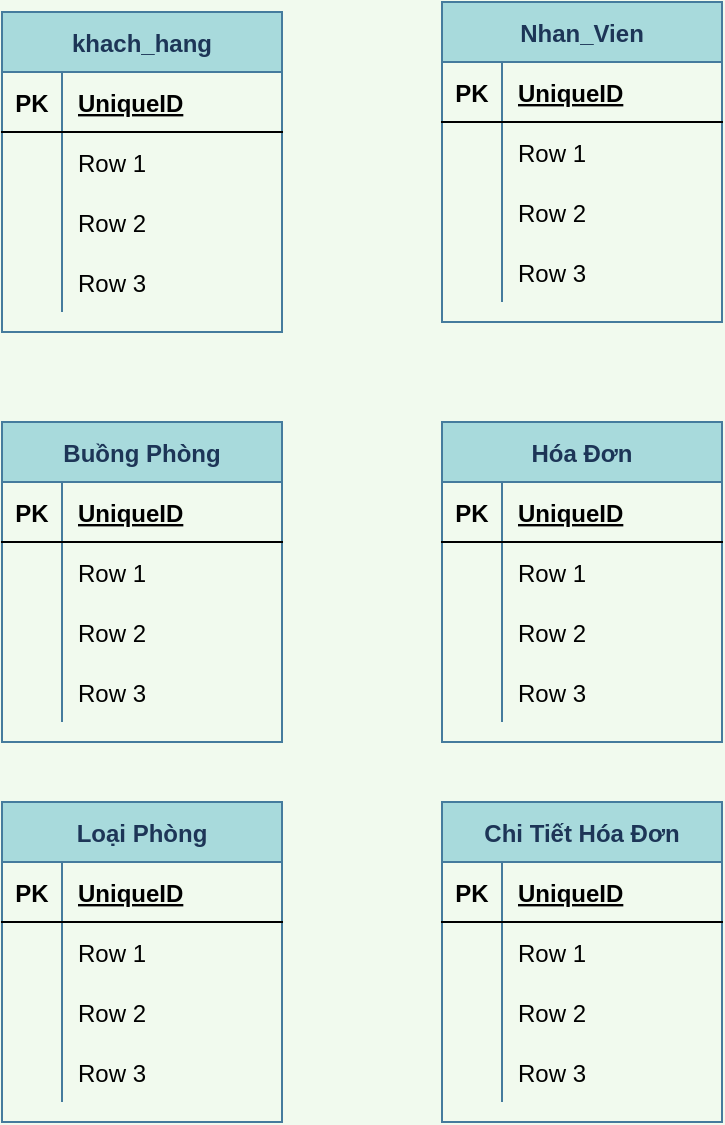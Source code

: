 <mxfile version="14.1.3" type="github">
  <diagram id="ZVVWfZMViWKJLwM7EidN" name="Page-1">
    <mxGraphModel dx="1422" dy="804" grid="1" gridSize="10" guides="1" tooltips="1" connect="1" arrows="1" fold="1" page="1" pageScale="1" pageWidth="827" pageHeight="1169" background="#F1FAEE" math="0" shadow="0">
      <root>
        <mxCell id="0" />
        <mxCell id="1" parent="0" />
        <mxCell id="YB05C7Pb-uXemA97MWsQ-56" value="khach_hang" style="shape=table;startSize=30;container=1;collapsible=1;childLayout=tableLayout;fixedRows=1;rowLines=0;fontStyle=1;align=center;resizeLast=1;strokeColor=#457B9D;fillColor=#A8DADC;fontColor=#1D3557;" vertex="1" parent="1">
          <mxGeometry x="170" y="135" width="140" height="160" as="geometry" />
        </mxCell>
        <mxCell id="YB05C7Pb-uXemA97MWsQ-57" value="" style="shape=partialRectangle;collapsible=0;dropTarget=0;pointerEvents=0;fillColor=none;top=0;left=0;bottom=1;right=0;points=[[0,0.5],[1,0.5]];portConstraint=eastwest;" vertex="1" parent="YB05C7Pb-uXemA97MWsQ-56">
          <mxGeometry y="30" width="140" height="30" as="geometry" />
        </mxCell>
        <mxCell id="YB05C7Pb-uXemA97MWsQ-58" value="PK" style="shape=partialRectangle;connectable=0;fillColor=none;top=0;left=0;bottom=0;right=0;fontStyle=1;overflow=hidden;" vertex="1" parent="YB05C7Pb-uXemA97MWsQ-57">
          <mxGeometry width="30" height="30" as="geometry" />
        </mxCell>
        <mxCell id="YB05C7Pb-uXemA97MWsQ-59" value="UniqueID" style="shape=partialRectangle;connectable=0;fillColor=none;top=0;left=0;bottom=0;right=0;align=left;spacingLeft=6;fontStyle=5;overflow=hidden;" vertex="1" parent="YB05C7Pb-uXemA97MWsQ-57">
          <mxGeometry x="30" width="110" height="30" as="geometry" />
        </mxCell>
        <mxCell id="YB05C7Pb-uXemA97MWsQ-60" value="" style="shape=partialRectangle;collapsible=0;dropTarget=0;pointerEvents=0;fillColor=none;top=0;left=0;bottom=0;right=0;points=[[0,0.5],[1,0.5]];portConstraint=eastwest;" vertex="1" parent="YB05C7Pb-uXemA97MWsQ-56">
          <mxGeometry y="60" width="140" height="30" as="geometry" />
        </mxCell>
        <mxCell id="YB05C7Pb-uXemA97MWsQ-61" value="" style="shape=partialRectangle;connectable=0;fillColor=none;top=0;left=0;bottom=0;right=0;editable=1;overflow=hidden;" vertex="1" parent="YB05C7Pb-uXemA97MWsQ-60">
          <mxGeometry width="30" height="30" as="geometry" />
        </mxCell>
        <mxCell id="YB05C7Pb-uXemA97MWsQ-62" value="Row 1" style="shape=partialRectangle;connectable=0;fillColor=none;top=0;left=0;bottom=0;right=0;align=left;spacingLeft=6;overflow=hidden;" vertex="1" parent="YB05C7Pb-uXemA97MWsQ-60">
          <mxGeometry x="30" width="110" height="30" as="geometry" />
        </mxCell>
        <mxCell id="YB05C7Pb-uXemA97MWsQ-63" value="" style="shape=partialRectangle;collapsible=0;dropTarget=0;pointerEvents=0;fillColor=none;top=0;left=0;bottom=0;right=0;points=[[0,0.5],[1,0.5]];portConstraint=eastwest;" vertex="1" parent="YB05C7Pb-uXemA97MWsQ-56">
          <mxGeometry y="90" width="140" height="30" as="geometry" />
        </mxCell>
        <mxCell id="YB05C7Pb-uXemA97MWsQ-64" value="" style="shape=partialRectangle;connectable=0;fillColor=none;top=0;left=0;bottom=0;right=0;editable=1;overflow=hidden;" vertex="1" parent="YB05C7Pb-uXemA97MWsQ-63">
          <mxGeometry width="30" height="30" as="geometry" />
        </mxCell>
        <mxCell id="YB05C7Pb-uXemA97MWsQ-65" value="Row 2" style="shape=partialRectangle;connectable=0;fillColor=none;top=0;left=0;bottom=0;right=0;align=left;spacingLeft=6;overflow=hidden;" vertex="1" parent="YB05C7Pb-uXemA97MWsQ-63">
          <mxGeometry x="30" width="110" height="30" as="geometry" />
        </mxCell>
        <mxCell id="YB05C7Pb-uXemA97MWsQ-66" value="" style="shape=partialRectangle;collapsible=0;dropTarget=0;pointerEvents=0;fillColor=none;top=0;left=0;bottom=0;right=0;points=[[0,0.5],[1,0.5]];portConstraint=eastwest;" vertex="1" parent="YB05C7Pb-uXemA97MWsQ-56">
          <mxGeometry y="120" width="140" height="30" as="geometry" />
        </mxCell>
        <mxCell id="YB05C7Pb-uXemA97MWsQ-67" value="" style="shape=partialRectangle;connectable=0;fillColor=none;top=0;left=0;bottom=0;right=0;editable=1;overflow=hidden;" vertex="1" parent="YB05C7Pb-uXemA97MWsQ-66">
          <mxGeometry width="30" height="30" as="geometry" />
        </mxCell>
        <mxCell id="YB05C7Pb-uXemA97MWsQ-68" value="Row 3" style="shape=partialRectangle;connectable=0;fillColor=none;top=0;left=0;bottom=0;right=0;align=left;spacingLeft=6;overflow=hidden;" vertex="1" parent="YB05C7Pb-uXemA97MWsQ-66">
          <mxGeometry x="30" width="110" height="30" as="geometry" />
        </mxCell>
        <mxCell id="YB05C7Pb-uXemA97MWsQ-69" value="Nhan_Vien" style="shape=table;startSize=30;container=1;collapsible=1;childLayout=tableLayout;fixedRows=1;rowLines=0;fontStyle=1;align=center;resizeLast=1;strokeColor=#457B9D;fillColor=#A8DADC;fontColor=#1D3557;" vertex="1" parent="1">
          <mxGeometry x="390" y="130" width="140" height="160" as="geometry" />
        </mxCell>
        <mxCell id="YB05C7Pb-uXemA97MWsQ-70" value="" style="shape=partialRectangle;collapsible=0;dropTarget=0;pointerEvents=0;fillColor=none;top=0;left=0;bottom=1;right=0;points=[[0,0.5],[1,0.5]];portConstraint=eastwest;" vertex="1" parent="YB05C7Pb-uXemA97MWsQ-69">
          <mxGeometry y="30" width="140" height="30" as="geometry" />
        </mxCell>
        <mxCell id="YB05C7Pb-uXemA97MWsQ-71" value="PK" style="shape=partialRectangle;connectable=0;fillColor=none;top=0;left=0;bottom=0;right=0;fontStyle=1;overflow=hidden;" vertex="1" parent="YB05C7Pb-uXemA97MWsQ-70">
          <mxGeometry width="30" height="30" as="geometry" />
        </mxCell>
        <mxCell id="YB05C7Pb-uXemA97MWsQ-72" value="UniqueID" style="shape=partialRectangle;connectable=0;fillColor=none;top=0;left=0;bottom=0;right=0;align=left;spacingLeft=6;fontStyle=5;overflow=hidden;" vertex="1" parent="YB05C7Pb-uXemA97MWsQ-70">
          <mxGeometry x="30" width="110" height="30" as="geometry" />
        </mxCell>
        <mxCell id="YB05C7Pb-uXemA97MWsQ-73" value="" style="shape=partialRectangle;collapsible=0;dropTarget=0;pointerEvents=0;fillColor=none;top=0;left=0;bottom=0;right=0;points=[[0,0.5],[1,0.5]];portConstraint=eastwest;" vertex="1" parent="YB05C7Pb-uXemA97MWsQ-69">
          <mxGeometry y="60" width="140" height="30" as="geometry" />
        </mxCell>
        <mxCell id="YB05C7Pb-uXemA97MWsQ-74" value="" style="shape=partialRectangle;connectable=0;fillColor=none;top=0;left=0;bottom=0;right=0;editable=1;overflow=hidden;" vertex="1" parent="YB05C7Pb-uXemA97MWsQ-73">
          <mxGeometry width="30" height="30" as="geometry" />
        </mxCell>
        <mxCell id="YB05C7Pb-uXemA97MWsQ-75" value="Row 1" style="shape=partialRectangle;connectable=0;fillColor=none;top=0;left=0;bottom=0;right=0;align=left;spacingLeft=6;overflow=hidden;" vertex="1" parent="YB05C7Pb-uXemA97MWsQ-73">
          <mxGeometry x="30" width="110" height="30" as="geometry" />
        </mxCell>
        <mxCell id="YB05C7Pb-uXemA97MWsQ-76" value="" style="shape=partialRectangle;collapsible=0;dropTarget=0;pointerEvents=0;fillColor=none;top=0;left=0;bottom=0;right=0;points=[[0,0.5],[1,0.5]];portConstraint=eastwest;" vertex="1" parent="YB05C7Pb-uXemA97MWsQ-69">
          <mxGeometry y="90" width="140" height="30" as="geometry" />
        </mxCell>
        <mxCell id="YB05C7Pb-uXemA97MWsQ-77" value="" style="shape=partialRectangle;connectable=0;fillColor=none;top=0;left=0;bottom=0;right=0;editable=1;overflow=hidden;" vertex="1" parent="YB05C7Pb-uXemA97MWsQ-76">
          <mxGeometry width="30" height="30" as="geometry" />
        </mxCell>
        <mxCell id="YB05C7Pb-uXemA97MWsQ-78" value="Row 2" style="shape=partialRectangle;connectable=0;fillColor=none;top=0;left=0;bottom=0;right=0;align=left;spacingLeft=6;overflow=hidden;" vertex="1" parent="YB05C7Pb-uXemA97MWsQ-76">
          <mxGeometry x="30" width="110" height="30" as="geometry" />
        </mxCell>
        <mxCell id="YB05C7Pb-uXemA97MWsQ-79" value="" style="shape=partialRectangle;collapsible=0;dropTarget=0;pointerEvents=0;fillColor=none;top=0;left=0;bottom=0;right=0;points=[[0,0.5],[1,0.5]];portConstraint=eastwest;" vertex="1" parent="YB05C7Pb-uXemA97MWsQ-69">
          <mxGeometry y="120" width="140" height="30" as="geometry" />
        </mxCell>
        <mxCell id="YB05C7Pb-uXemA97MWsQ-80" value="" style="shape=partialRectangle;connectable=0;fillColor=none;top=0;left=0;bottom=0;right=0;editable=1;overflow=hidden;" vertex="1" parent="YB05C7Pb-uXemA97MWsQ-79">
          <mxGeometry width="30" height="30" as="geometry" />
        </mxCell>
        <mxCell id="YB05C7Pb-uXemA97MWsQ-81" value="Row 3" style="shape=partialRectangle;connectable=0;fillColor=none;top=0;left=0;bottom=0;right=0;align=left;spacingLeft=6;overflow=hidden;" vertex="1" parent="YB05C7Pb-uXemA97MWsQ-79">
          <mxGeometry x="30" width="110" height="30" as="geometry" />
        </mxCell>
        <mxCell id="YB05C7Pb-uXemA97MWsQ-82" value="Buồng Phòng" style="shape=table;startSize=30;container=1;collapsible=1;childLayout=tableLayout;fixedRows=1;rowLines=0;fontStyle=1;align=center;resizeLast=1;strokeColor=#457B9D;fillColor=#A8DADC;fontColor=#1D3557;" vertex="1" parent="1">
          <mxGeometry x="170" y="340" width="140" height="160" as="geometry" />
        </mxCell>
        <mxCell id="YB05C7Pb-uXemA97MWsQ-83" value="" style="shape=partialRectangle;collapsible=0;dropTarget=0;pointerEvents=0;fillColor=none;top=0;left=0;bottom=1;right=0;points=[[0,0.5],[1,0.5]];portConstraint=eastwest;" vertex="1" parent="YB05C7Pb-uXemA97MWsQ-82">
          <mxGeometry y="30" width="140" height="30" as="geometry" />
        </mxCell>
        <mxCell id="YB05C7Pb-uXemA97MWsQ-84" value="PK" style="shape=partialRectangle;connectable=0;fillColor=none;top=0;left=0;bottom=0;right=0;fontStyle=1;overflow=hidden;" vertex="1" parent="YB05C7Pb-uXemA97MWsQ-83">
          <mxGeometry width="30" height="30" as="geometry" />
        </mxCell>
        <mxCell id="YB05C7Pb-uXemA97MWsQ-85" value="UniqueID" style="shape=partialRectangle;connectable=0;fillColor=none;top=0;left=0;bottom=0;right=0;align=left;spacingLeft=6;fontStyle=5;overflow=hidden;" vertex="1" parent="YB05C7Pb-uXemA97MWsQ-83">
          <mxGeometry x="30" width="110" height="30" as="geometry" />
        </mxCell>
        <mxCell id="YB05C7Pb-uXemA97MWsQ-86" value="" style="shape=partialRectangle;collapsible=0;dropTarget=0;pointerEvents=0;fillColor=none;top=0;left=0;bottom=0;right=0;points=[[0,0.5],[1,0.5]];portConstraint=eastwest;" vertex="1" parent="YB05C7Pb-uXemA97MWsQ-82">
          <mxGeometry y="60" width="140" height="30" as="geometry" />
        </mxCell>
        <mxCell id="YB05C7Pb-uXemA97MWsQ-87" value="" style="shape=partialRectangle;connectable=0;fillColor=none;top=0;left=0;bottom=0;right=0;editable=1;overflow=hidden;" vertex="1" parent="YB05C7Pb-uXemA97MWsQ-86">
          <mxGeometry width="30" height="30" as="geometry" />
        </mxCell>
        <mxCell id="YB05C7Pb-uXemA97MWsQ-88" value="Row 1" style="shape=partialRectangle;connectable=0;fillColor=none;top=0;left=0;bottom=0;right=0;align=left;spacingLeft=6;overflow=hidden;" vertex="1" parent="YB05C7Pb-uXemA97MWsQ-86">
          <mxGeometry x="30" width="110" height="30" as="geometry" />
        </mxCell>
        <mxCell id="YB05C7Pb-uXemA97MWsQ-89" value="" style="shape=partialRectangle;collapsible=0;dropTarget=0;pointerEvents=0;fillColor=none;top=0;left=0;bottom=0;right=0;points=[[0,0.5],[1,0.5]];portConstraint=eastwest;" vertex="1" parent="YB05C7Pb-uXemA97MWsQ-82">
          <mxGeometry y="90" width="140" height="30" as="geometry" />
        </mxCell>
        <mxCell id="YB05C7Pb-uXemA97MWsQ-90" value="" style="shape=partialRectangle;connectable=0;fillColor=none;top=0;left=0;bottom=0;right=0;editable=1;overflow=hidden;" vertex="1" parent="YB05C7Pb-uXemA97MWsQ-89">
          <mxGeometry width="30" height="30" as="geometry" />
        </mxCell>
        <mxCell id="YB05C7Pb-uXemA97MWsQ-91" value="Row 2" style="shape=partialRectangle;connectable=0;fillColor=none;top=0;left=0;bottom=0;right=0;align=left;spacingLeft=6;overflow=hidden;" vertex="1" parent="YB05C7Pb-uXemA97MWsQ-89">
          <mxGeometry x="30" width="110" height="30" as="geometry" />
        </mxCell>
        <mxCell id="YB05C7Pb-uXemA97MWsQ-92" value="" style="shape=partialRectangle;collapsible=0;dropTarget=0;pointerEvents=0;fillColor=none;top=0;left=0;bottom=0;right=0;points=[[0,0.5],[1,0.5]];portConstraint=eastwest;" vertex="1" parent="YB05C7Pb-uXemA97MWsQ-82">
          <mxGeometry y="120" width="140" height="30" as="geometry" />
        </mxCell>
        <mxCell id="YB05C7Pb-uXemA97MWsQ-93" value="" style="shape=partialRectangle;connectable=0;fillColor=none;top=0;left=0;bottom=0;right=0;editable=1;overflow=hidden;" vertex="1" parent="YB05C7Pb-uXemA97MWsQ-92">
          <mxGeometry width="30" height="30" as="geometry" />
        </mxCell>
        <mxCell id="YB05C7Pb-uXemA97MWsQ-94" value="Row 3" style="shape=partialRectangle;connectable=0;fillColor=none;top=0;left=0;bottom=0;right=0;align=left;spacingLeft=6;overflow=hidden;" vertex="1" parent="YB05C7Pb-uXemA97MWsQ-92">
          <mxGeometry x="30" width="110" height="30" as="geometry" />
        </mxCell>
        <mxCell id="YB05C7Pb-uXemA97MWsQ-95" value="Hóa Đơn" style="shape=table;startSize=30;container=1;collapsible=1;childLayout=tableLayout;fixedRows=1;rowLines=0;fontStyle=1;align=center;resizeLast=1;strokeColor=#457B9D;fillColor=#A8DADC;fontColor=#1D3557;" vertex="1" parent="1">
          <mxGeometry x="390" y="340" width="140" height="160" as="geometry" />
        </mxCell>
        <mxCell id="YB05C7Pb-uXemA97MWsQ-96" value="" style="shape=partialRectangle;collapsible=0;dropTarget=0;pointerEvents=0;fillColor=none;top=0;left=0;bottom=1;right=0;points=[[0,0.5],[1,0.5]];portConstraint=eastwest;" vertex="1" parent="YB05C7Pb-uXemA97MWsQ-95">
          <mxGeometry y="30" width="140" height="30" as="geometry" />
        </mxCell>
        <mxCell id="YB05C7Pb-uXemA97MWsQ-97" value="PK" style="shape=partialRectangle;connectable=0;fillColor=none;top=0;left=0;bottom=0;right=0;fontStyle=1;overflow=hidden;" vertex="1" parent="YB05C7Pb-uXemA97MWsQ-96">
          <mxGeometry width="30" height="30" as="geometry" />
        </mxCell>
        <mxCell id="YB05C7Pb-uXemA97MWsQ-98" value="UniqueID" style="shape=partialRectangle;connectable=0;fillColor=none;top=0;left=0;bottom=0;right=0;align=left;spacingLeft=6;fontStyle=5;overflow=hidden;" vertex="1" parent="YB05C7Pb-uXemA97MWsQ-96">
          <mxGeometry x="30" width="110" height="30" as="geometry" />
        </mxCell>
        <mxCell id="YB05C7Pb-uXemA97MWsQ-99" value="" style="shape=partialRectangle;collapsible=0;dropTarget=0;pointerEvents=0;fillColor=none;top=0;left=0;bottom=0;right=0;points=[[0,0.5],[1,0.5]];portConstraint=eastwest;" vertex="1" parent="YB05C7Pb-uXemA97MWsQ-95">
          <mxGeometry y="60" width="140" height="30" as="geometry" />
        </mxCell>
        <mxCell id="YB05C7Pb-uXemA97MWsQ-100" value="" style="shape=partialRectangle;connectable=0;fillColor=none;top=0;left=0;bottom=0;right=0;editable=1;overflow=hidden;" vertex="1" parent="YB05C7Pb-uXemA97MWsQ-99">
          <mxGeometry width="30" height="30" as="geometry" />
        </mxCell>
        <mxCell id="YB05C7Pb-uXemA97MWsQ-101" value="Row 1" style="shape=partialRectangle;connectable=0;fillColor=none;top=0;left=0;bottom=0;right=0;align=left;spacingLeft=6;overflow=hidden;" vertex="1" parent="YB05C7Pb-uXemA97MWsQ-99">
          <mxGeometry x="30" width="110" height="30" as="geometry" />
        </mxCell>
        <mxCell id="YB05C7Pb-uXemA97MWsQ-102" value="" style="shape=partialRectangle;collapsible=0;dropTarget=0;pointerEvents=0;fillColor=none;top=0;left=0;bottom=0;right=0;points=[[0,0.5],[1,0.5]];portConstraint=eastwest;" vertex="1" parent="YB05C7Pb-uXemA97MWsQ-95">
          <mxGeometry y="90" width="140" height="30" as="geometry" />
        </mxCell>
        <mxCell id="YB05C7Pb-uXemA97MWsQ-103" value="" style="shape=partialRectangle;connectable=0;fillColor=none;top=0;left=0;bottom=0;right=0;editable=1;overflow=hidden;" vertex="1" parent="YB05C7Pb-uXemA97MWsQ-102">
          <mxGeometry width="30" height="30" as="geometry" />
        </mxCell>
        <mxCell id="YB05C7Pb-uXemA97MWsQ-104" value="Row 2" style="shape=partialRectangle;connectable=0;fillColor=none;top=0;left=0;bottom=0;right=0;align=left;spacingLeft=6;overflow=hidden;" vertex="1" parent="YB05C7Pb-uXemA97MWsQ-102">
          <mxGeometry x="30" width="110" height="30" as="geometry" />
        </mxCell>
        <mxCell id="YB05C7Pb-uXemA97MWsQ-105" value="" style="shape=partialRectangle;collapsible=0;dropTarget=0;pointerEvents=0;fillColor=none;top=0;left=0;bottom=0;right=0;points=[[0,0.5],[1,0.5]];portConstraint=eastwest;" vertex="1" parent="YB05C7Pb-uXemA97MWsQ-95">
          <mxGeometry y="120" width="140" height="30" as="geometry" />
        </mxCell>
        <mxCell id="YB05C7Pb-uXemA97MWsQ-106" value="" style="shape=partialRectangle;connectable=0;fillColor=none;top=0;left=0;bottom=0;right=0;editable=1;overflow=hidden;" vertex="1" parent="YB05C7Pb-uXemA97MWsQ-105">
          <mxGeometry width="30" height="30" as="geometry" />
        </mxCell>
        <mxCell id="YB05C7Pb-uXemA97MWsQ-107" value="Row 3" style="shape=partialRectangle;connectable=0;fillColor=none;top=0;left=0;bottom=0;right=0;align=left;spacingLeft=6;overflow=hidden;" vertex="1" parent="YB05C7Pb-uXemA97MWsQ-105">
          <mxGeometry x="30" width="110" height="30" as="geometry" />
        </mxCell>
        <mxCell id="YB05C7Pb-uXemA97MWsQ-108" value="Loại Phòng" style="shape=table;startSize=30;container=1;collapsible=1;childLayout=tableLayout;fixedRows=1;rowLines=0;fontStyle=1;align=center;resizeLast=1;strokeColor=#457B9D;fillColor=#A8DADC;fontColor=#1D3557;" vertex="1" parent="1">
          <mxGeometry x="170" y="530" width="140" height="160" as="geometry" />
        </mxCell>
        <mxCell id="YB05C7Pb-uXemA97MWsQ-109" value="" style="shape=partialRectangle;collapsible=0;dropTarget=0;pointerEvents=0;fillColor=none;top=0;left=0;bottom=1;right=0;points=[[0,0.5],[1,0.5]];portConstraint=eastwest;" vertex="1" parent="YB05C7Pb-uXemA97MWsQ-108">
          <mxGeometry y="30" width="140" height="30" as="geometry" />
        </mxCell>
        <mxCell id="YB05C7Pb-uXemA97MWsQ-110" value="PK" style="shape=partialRectangle;connectable=0;fillColor=none;top=0;left=0;bottom=0;right=0;fontStyle=1;overflow=hidden;" vertex="1" parent="YB05C7Pb-uXemA97MWsQ-109">
          <mxGeometry width="30" height="30" as="geometry" />
        </mxCell>
        <mxCell id="YB05C7Pb-uXemA97MWsQ-111" value="UniqueID" style="shape=partialRectangle;connectable=0;fillColor=none;top=0;left=0;bottom=0;right=0;align=left;spacingLeft=6;fontStyle=5;overflow=hidden;" vertex="1" parent="YB05C7Pb-uXemA97MWsQ-109">
          <mxGeometry x="30" width="110" height="30" as="geometry" />
        </mxCell>
        <mxCell id="YB05C7Pb-uXemA97MWsQ-112" value="" style="shape=partialRectangle;collapsible=0;dropTarget=0;pointerEvents=0;fillColor=none;top=0;left=0;bottom=0;right=0;points=[[0,0.5],[1,0.5]];portConstraint=eastwest;" vertex="1" parent="YB05C7Pb-uXemA97MWsQ-108">
          <mxGeometry y="60" width="140" height="30" as="geometry" />
        </mxCell>
        <mxCell id="YB05C7Pb-uXemA97MWsQ-113" value="" style="shape=partialRectangle;connectable=0;fillColor=none;top=0;left=0;bottom=0;right=0;editable=1;overflow=hidden;" vertex="1" parent="YB05C7Pb-uXemA97MWsQ-112">
          <mxGeometry width="30" height="30" as="geometry" />
        </mxCell>
        <mxCell id="YB05C7Pb-uXemA97MWsQ-114" value="Row 1" style="shape=partialRectangle;connectable=0;fillColor=none;top=0;left=0;bottom=0;right=0;align=left;spacingLeft=6;overflow=hidden;" vertex="1" parent="YB05C7Pb-uXemA97MWsQ-112">
          <mxGeometry x="30" width="110" height="30" as="geometry" />
        </mxCell>
        <mxCell id="YB05C7Pb-uXemA97MWsQ-115" value="" style="shape=partialRectangle;collapsible=0;dropTarget=0;pointerEvents=0;fillColor=none;top=0;left=0;bottom=0;right=0;points=[[0,0.5],[1,0.5]];portConstraint=eastwest;" vertex="1" parent="YB05C7Pb-uXemA97MWsQ-108">
          <mxGeometry y="90" width="140" height="30" as="geometry" />
        </mxCell>
        <mxCell id="YB05C7Pb-uXemA97MWsQ-116" value="" style="shape=partialRectangle;connectable=0;fillColor=none;top=0;left=0;bottom=0;right=0;editable=1;overflow=hidden;" vertex="1" parent="YB05C7Pb-uXemA97MWsQ-115">
          <mxGeometry width="30" height="30" as="geometry" />
        </mxCell>
        <mxCell id="YB05C7Pb-uXemA97MWsQ-117" value="Row 2" style="shape=partialRectangle;connectable=0;fillColor=none;top=0;left=0;bottom=0;right=0;align=left;spacingLeft=6;overflow=hidden;" vertex="1" parent="YB05C7Pb-uXemA97MWsQ-115">
          <mxGeometry x="30" width="110" height="30" as="geometry" />
        </mxCell>
        <mxCell id="YB05C7Pb-uXemA97MWsQ-118" value="" style="shape=partialRectangle;collapsible=0;dropTarget=0;pointerEvents=0;fillColor=none;top=0;left=0;bottom=0;right=0;points=[[0,0.5],[1,0.5]];portConstraint=eastwest;" vertex="1" parent="YB05C7Pb-uXemA97MWsQ-108">
          <mxGeometry y="120" width="140" height="30" as="geometry" />
        </mxCell>
        <mxCell id="YB05C7Pb-uXemA97MWsQ-119" value="" style="shape=partialRectangle;connectable=0;fillColor=none;top=0;left=0;bottom=0;right=0;editable=1;overflow=hidden;" vertex="1" parent="YB05C7Pb-uXemA97MWsQ-118">
          <mxGeometry width="30" height="30" as="geometry" />
        </mxCell>
        <mxCell id="YB05C7Pb-uXemA97MWsQ-120" value="Row 3" style="shape=partialRectangle;connectable=0;fillColor=none;top=0;left=0;bottom=0;right=0;align=left;spacingLeft=6;overflow=hidden;" vertex="1" parent="YB05C7Pb-uXemA97MWsQ-118">
          <mxGeometry x="30" width="110" height="30" as="geometry" />
        </mxCell>
        <mxCell id="YB05C7Pb-uXemA97MWsQ-121" value="Chi Tiết Hóa Đơn" style="shape=table;startSize=30;container=1;collapsible=1;childLayout=tableLayout;fixedRows=1;rowLines=0;fontStyle=1;align=center;resizeLast=1;strokeColor=#457B9D;fillColor=#A8DADC;fontColor=#1D3557;" vertex="1" parent="1">
          <mxGeometry x="390" y="530" width="140" height="160" as="geometry" />
        </mxCell>
        <mxCell id="YB05C7Pb-uXemA97MWsQ-122" value="" style="shape=partialRectangle;collapsible=0;dropTarget=0;pointerEvents=0;fillColor=none;top=0;left=0;bottom=1;right=0;points=[[0,0.5],[1,0.5]];portConstraint=eastwest;" vertex="1" parent="YB05C7Pb-uXemA97MWsQ-121">
          <mxGeometry y="30" width="140" height="30" as="geometry" />
        </mxCell>
        <mxCell id="YB05C7Pb-uXemA97MWsQ-123" value="PK" style="shape=partialRectangle;connectable=0;fillColor=none;top=0;left=0;bottom=0;right=0;fontStyle=1;overflow=hidden;" vertex="1" parent="YB05C7Pb-uXemA97MWsQ-122">
          <mxGeometry width="30" height="30" as="geometry" />
        </mxCell>
        <mxCell id="YB05C7Pb-uXemA97MWsQ-124" value="UniqueID" style="shape=partialRectangle;connectable=0;fillColor=none;top=0;left=0;bottom=0;right=0;align=left;spacingLeft=6;fontStyle=5;overflow=hidden;" vertex="1" parent="YB05C7Pb-uXemA97MWsQ-122">
          <mxGeometry x="30" width="110" height="30" as="geometry" />
        </mxCell>
        <mxCell id="YB05C7Pb-uXemA97MWsQ-125" value="" style="shape=partialRectangle;collapsible=0;dropTarget=0;pointerEvents=0;fillColor=none;top=0;left=0;bottom=0;right=0;points=[[0,0.5],[1,0.5]];portConstraint=eastwest;" vertex="1" parent="YB05C7Pb-uXemA97MWsQ-121">
          <mxGeometry y="60" width="140" height="30" as="geometry" />
        </mxCell>
        <mxCell id="YB05C7Pb-uXemA97MWsQ-126" value="" style="shape=partialRectangle;connectable=0;fillColor=none;top=0;left=0;bottom=0;right=0;editable=1;overflow=hidden;" vertex="1" parent="YB05C7Pb-uXemA97MWsQ-125">
          <mxGeometry width="30" height="30" as="geometry" />
        </mxCell>
        <mxCell id="YB05C7Pb-uXemA97MWsQ-127" value="Row 1" style="shape=partialRectangle;connectable=0;fillColor=none;top=0;left=0;bottom=0;right=0;align=left;spacingLeft=6;overflow=hidden;" vertex="1" parent="YB05C7Pb-uXemA97MWsQ-125">
          <mxGeometry x="30" width="110" height="30" as="geometry" />
        </mxCell>
        <mxCell id="YB05C7Pb-uXemA97MWsQ-128" value="" style="shape=partialRectangle;collapsible=0;dropTarget=0;pointerEvents=0;fillColor=none;top=0;left=0;bottom=0;right=0;points=[[0,0.5],[1,0.5]];portConstraint=eastwest;" vertex="1" parent="YB05C7Pb-uXemA97MWsQ-121">
          <mxGeometry y="90" width="140" height="30" as="geometry" />
        </mxCell>
        <mxCell id="YB05C7Pb-uXemA97MWsQ-129" value="" style="shape=partialRectangle;connectable=0;fillColor=none;top=0;left=0;bottom=0;right=0;editable=1;overflow=hidden;" vertex="1" parent="YB05C7Pb-uXemA97MWsQ-128">
          <mxGeometry width="30" height="30" as="geometry" />
        </mxCell>
        <mxCell id="YB05C7Pb-uXemA97MWsQ-130" value="Row 2" style="shape=partialRectangle;connectable=0;fillColor=none;top=0;left=0;bottom=0;right=0;align=left;spacingLeft=6;overflow=hidden;" vertex="1" parent="YB05C7Pb-uXemA97MWsQ-128">
          <mxGeometry x="30" width="110" height="30" as="geometry" />
        </mxCell>
        <mxCell id="YB05C7Pb-uXemA97MWsQ-131" value="" style="shape=partialRectangle;collapsible=0;dropTarget=0;pointerEvents=0;fillColor=none;top=0;left=0;bottom=0;right=0;points=[[0,0.5],[1,0.5]];portConstraint=eastwest;" vertex="1" parent="YB05C7Pb-uXemA97MWsQ-121">
          <mxGeometry y="120" width="140" height="30" as="geometry" />
        </mxCell>
        <mxCell id="YB05C7Pb-uXemA97MWsQ-132" value="" style="shape=partialRectangle;connectable=0;fillColor=none;top=0;left=0;bottom=0;right=0;editable=1;overflow=hidden;" vertex="1" parent="YB05C7Pb-uXemA97MWsQ-131">
          <mxGeometry width="30" height="30" as="geometry" />
        </mxCell>
        <mxCell id="YB05C7Pb-uXemA97MWsQ-133" value="Row 3" style="shape=partialRectangle;connectable=0;fillColor=none;top=0;left=0;bottom=0;right=0;align=left;spacingLeft=6;overflow=hidden;" vertex="1" parent="YB05C7Pb-uXemA97MWsQ-131">
          <mxGeometry x="30" width="110" height="30" as="geometry" />
        </mxCell>
      </root>
    </mxGraphModel>
  </diagram>
</mxfile>
